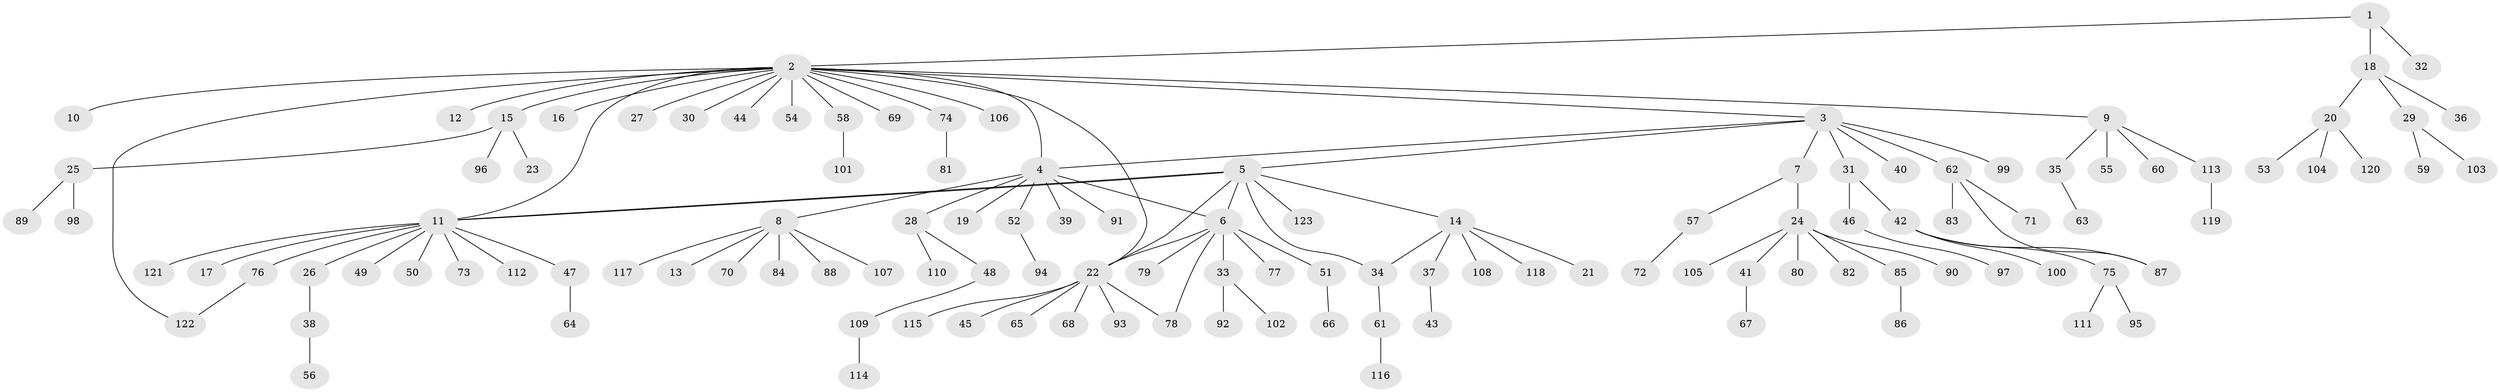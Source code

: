 // Generated by graph-tools (version 1.1) at 2025/01/03/09/25 03:01:54]
// undirected, 123 vertices, 132 edges
graph export_dot {
graph [start="1"]
  node [color=gray90,style=filled];
  1;
  2;
  3;
  4;
  5;
  6;
  7;
  8;
  9;
  10;
  11;
  12;
  13;
  14;
  15;
  16;
  17;
  18;
  19;
  20;
  21;
  22;
  23;
  24;
  25;
  26;
  27;
  28;
  29;
  30;
  31;
  32;
  33;
  34;
  35;
  36;
  37;
  38;
  39;
  40;
  41;
  42;
  43;
  44;
  45;
  46;
  47;
  48;
  49;
  50;
  51;
  52;
  53;
  54;
  55;
  56;
  57;
  58;
  59;
  60;
  61;
  62;
  63;
  64;
  65;
  66;
  67;
  68;
  69;
  70;
  71;
  72;
  73;
  74;
  75;
  76;
  77;
  78;
  79;
  80;
  81;
  82;
  83;
  84;
  85;
  86;
  87;
  88;
  89;
  90;
  91;
  92;
  93;
  94;
  95;
  96;
  97;
  98;
  99;
  100;
  101;
  102;
  103;
  104;
  105;
  106;
  107;
  108;
  109;
  110;
  111;
  112;
  113;
  114;
  115;
  116;
  117;
  118;
  119;
  120;
  121;
  122;
  123;
  1 -- 2;
  1 -- 18;
  1 -- 32;
  2 -- 3;
  2 -- 4;
  2 -- 9;
  2 -- 10;
  2 -- 11;
  2 -- 12;
  2 -- 15;
  2 -- 16;
  2 -- 22;
  2 -- 27;
  2 -- 30;
  2 -- 44;
  2 -- 54;
  2 -- 58;
  2 -- 69;
  2 -- 74;
  2 -- 106;
  2 -- 122;
  3 -- 4;
  3 -- 5;
  3 -- 7;
  3 -- 31;
  3 -- 40;
  3 -- 62;
  3 -- 99;
  4 -- 6;
  4 -- 8;
  4 -- 19;
  4 -- 28;
  4 -- 39;
  4 -- 52;
  4 -- 91;
  5 -- 6;
  5 -- 11;
  5 -- 11;
  5 -- 14;
  5 -- 22;
  5 -- 34;
  5 -- 123;
  6 -- 22;
  6 -- 33;
  6 -- 51;
  6 -- 77;
  6 -- 78;
  6 -- 79;
  7 -- 24;
  7 -- 57;
  8 -- 13;
  8 -- 70;
  8 -- 84;
  8 -- 88;
  8 -- 107;
  8 -- 117;
  9 -- 35;
  9 -- 55;
  9 -- 60;
  9 -- 113;
  11 -- 17;
  11 -- 26;
  11 -- 47;
  11 -- 49;
  11 -- 50;
  11 -- 73;
  11 -- 76;
  11 -- 112;
  11 -- 121;
  14 -- 21;
  14 -- 34;
  14 -- 37;
  14 -- 108;
  14 -- 118;
  15 -- 23;
  15 -- 25;
  15 -- 96;
  18 -- 20;
  18 -- 29;
  18 -- 36;
  20 -- 53;
  20 -- 104;
  20 -- 120;
  22 -- 45;
  22 -- 65;
  22 -- 68;
  22 -- 78;
  22 -- 93;
  22 -- 115;
  24 -- 41;
  24 -- 80;
  24 -- 82;
  24 -- 85;
  24 -- 90;
  24 -- 105;
  25 -- 89;
  25 -- 98;
  26 -- 38;
  28 -- 48;
  28 -- 110;
  29 -- 59;
  29 -- 103;
  31 -- 42;
  31 -- 46;
  33 -- 92;
  33 -- 102;
  34 -- 61;
  35 -- 63;
  37 -- 43;
  38 -- 56;
  41 -- 67;
  42 -- 75;
  42 -- 87;
  42 -- 100;
  46 -- 97;
  47 -- 64;
  48 -- 109;
  51 -- 66;
  52 -- 94;
  57 -- 72;
  58 -- 101;
  61 -- 116;
  62 -- 71;
  62 -- 83;
  62 -- 87;
  74 -- 81;
  75 -- 95;
  75 -- 111;
  76 -- 122;
  85 -- 86;
  109 -- 114;
  113 -- 119;
}
